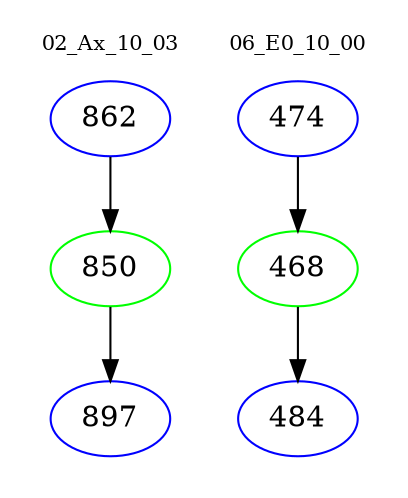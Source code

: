 digraph{
subgraph cluster_0 {
color = white
label = "02_Ax_10_03";
fontsize=10;
T0_862 [label="862", color="blue"]
T0_862 -> T0_850 [color="black"]
T0_850 [label="850", color="green"]
T0_850 -> T0_897 [color="black"]
T0_897 [label="897", color="blue"]
}
subgraph cluster_1 {
color = white
label = "06_E0_10_00";
fontsize=10;
T1_474 [label="474", color="blue"]
T1_474 -> T1_468 [color="black"]
T1_468 [label="468", color="green"]
T1_468 -> T1_484 [color="black"]
T1_484 [label="484", color="blue"]
}
}
